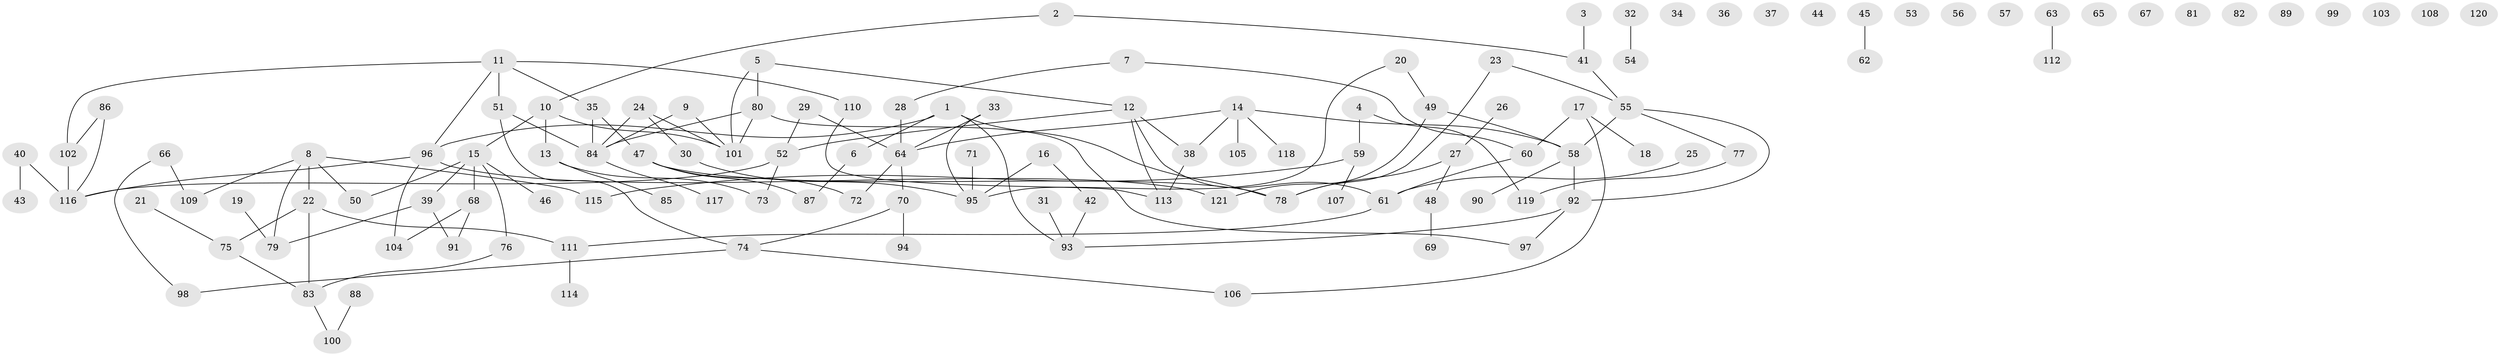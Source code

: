// Generated by graph-tools (version 1.1) at 2025/40/03/09/25 04:40:48]
// undirected, 121 vertices, 135 edges
graph export_dot {
graph [start="1"]
  node [color=gray90,style=filled];
  1;
  2;
  3;
  4;
  5;
  6;
  7;
  8;
  9;
  10;
  11;
  12;
  13;
  14;
  15;
  16;
  17;
  18;
  19;
  20;
  21;
  22;
  23;
  24;
  25;
  26;
  27;
  28;
  29;
  30;
  31;
  32;
  33;
  34;
  35;
  36;
  37;
  38;
  39;
  40;
  41;
  42;
  43;
  44;
  45;
  46;
  47;
  48;
  49;
  50;
  51;
  52;
  53;
  54;
  55;
  56;
  57;
  58;
  59;
  60;
  61;
  62;
  63;
  64;
  65;
  66;
  67;
  68;
  69;
  70;
  71;
  72;
  73;
  74;
  75;
  76;
  77;
  78;
  79;
  80;
  81;
  82;
  83;
  84;
  85;
  86;
  87;
  88;
  89;
  90;
  91;
  92;
  93;
  94;
  95;
  96;
  97;
  98;
  99;
  100;
  101;
  102;
  103;
  104;
  105;
  106;
  107;
  108;
  109;
  110;
  111;
  112;
  113;
  114;
  115;
  116;
  117;
  118;
  119;
  120;
  121;
  1 -- 6;
  1 -- 78;
  1 -- 93;
  1 -- 96;
  2 -- 10;
  2 -- 41;
  3 -- 41;
  4 -- 59;
  4 -- 119;
  5 -- 12;
  5 -- 80;
  5 -- 101;
  6 -- 87;
  7 -- 28;
  7 -- 60;
  8 -- 22;
  8 -- 50;
  8 -- 79;
  8 -- 109;
  8 -- 115;
  9 -- 84;
  9 -- 101;
  10 -- 13;
  10 -- 15;
  10 -- 101;
  11 -- 35;
  11 -- 51;
  11 -- 96;
  11 -- 102;
  11 -- 110;
  12 -- 38;
  12 -- 52;
  12 -- 61;
  12 -- 113;
  13 -- 73;
  13 -- 85;
  14 -- 38;
  14 -- 58;
  14 -- 64;
  14 -- 105;
  14 -- 118;
  15 -- 39;
  15 -- 46;
  15 -- 50;
  15 -- 68;
  15 -- 76;
  16 -- 42;
  16 -- 95;
  17 -- 18;
  17 -- 60;
  17 -- 106;
  19 -- 79;
  20 -- 49;
  20 -- 95;
  21 -- 75;
  22 -- 75;
  22 -- 83;
  22 -- 111;
  23 -- 55;
  23 -- 78;
  24 -- 30;
  24 -- 84;
  24 -- 101;
  25 -- 61;
  26 -- 27;
  27 -- 48;
  27 -- 78;
  28 -- 64;
  29 -- 52;
  29 -- 64;
  30 -- 95;
  31 -- 93;
  32 -- 54;
  33 -- 64;
  33 -- 95;
  35 -- 47;
  35 -- 84;
  38 -- 113;
  39 -- 79;
  39 -- 91;
  40 -- 43;
  40 -- 116;
  41 -- 55;
  42 -- 93;
  45 -- 62;
  47 -- 72;
  47 -- 78;
  47 -- 87;
  48 -- 69;
  49 -- 58;
  49 -- 121;
  51 -- 74;
  51 -- 84;
  52 -- 73;
  52 -- 116;
  55 -- 58;
  55 -- 77;
  55 -- 92;
  58 -- 90;
  58 -- 92;
  59 -- 107;
  59 -- 115;
  60 -- 61;
  61 -- 111;
  63 -- 112;
  64 -- 70;
  64 -- 72;
  66 -- 98;
  66 -- 109;
  68 -- 91;
  68 -- 104;
  70 -- 74;
  70 -- 94;
  71 -- 95;
  74 -- 98;
  74 -- 106;
  75 -- 83;
  76 -- 83;
  77 -- 119;
  80 -- 84;
  80 -- 97;
  80 -- 101;
  83 -- 100;
  84 -- 117;
  86 -- 102;
  86 -- 116;
  88 -- 100;
  92 -- 93;
  92 -- 97;
  96 -- 104;
  96 -- 116;
  96 -- 121;
  102 -- 116;
  110 -- 113;
  111 -- 114;
}
